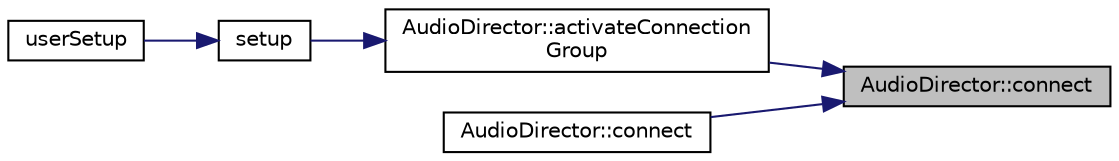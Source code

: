 digraph "AudioDirector::connect"
{
 // LATEX_PDF_SIZE
  edge [fontname="Helvetica",fontsize="10",labelfontname="Helvetica",labelfontsize="10"];
  node [fontname="Helvetica",fontsize="10",shape=record];
  rankdir="RL";
  Node1 [label="AudioDirector::connect",height=0.2,width=0.4,color="black", fillcolor="grey75", style="filled", fontcolor="black",tooltip=" "];
  Node1 -> Node2 [dir="back",color="midnightblue",fontsize="10",style="solid",fontname="Helvetica"];
  Node2 [label="AudioDirector::activateConnection\lGroup",height=0.2,width=0.4,color="black", fillcolor="white", style="filled",URL="$class_audio_director.html#abf7bb7f3ee814b6a8b0048427f8e9eb5",tooltip=" "];
  Node2 -> Node3 [dir="back",color="midnightblue",fontsize="10",style="solid",fontname="Helvetica"];
  Node3 [label="setup",height=0.2,width=0.4,color="black", fillcolor="white", style="filled",URL="$main_8cpp.html#a4fc01d736fe50cf5b977f755b675f11d",tooltip=" "];
  Node3 -> Node4 [dir="back",color="midnightblue",fontsize="10",style="solid",fontname="Helvetica"];
  Node4 [label="userSetup",height=0.2,width=0.4,color="black", fillcolor="white", style="filled",URL="$_p_u6050_2_user_functions_8cpp.html#a41681a4f770a4314939bd47e174cab0c",tooltip=" "];
  Node1 -> Node5 [dir="back",color="midnightblue",fontsize="10",style="solid",fontname="Helvetica"];
  Node5 [label="AudioDirector::connect",height=0.2,width=0.4,color="black", fillcolor="white", style="filled",URL="$class_audio_director.html#aac97077a6f47bf2728b8eb8720d9ad49",tooltip=" "];
}
